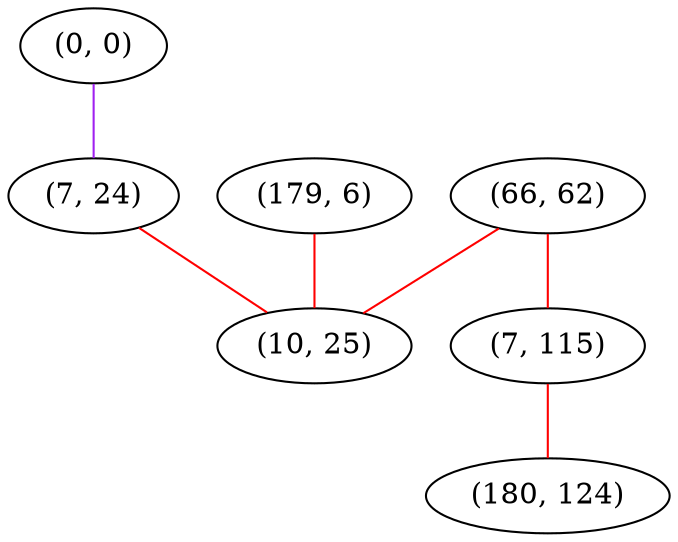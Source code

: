 graph "" {
"(0, 0)";
"(179, 6)";
"(66, 62)";
"(7, 24)";
"(10, 25)";
"(7, 115)";
"(180, 124)";
"(0, 0)" -- "(7, 24)"  [color=purple, key=0, weight=4];
"(179, 6)" -- "(10, 25)"  [color=red, key=0, weight=1];
"(66, 62)" -- "(7, 115)"  [color=red, key=0, weight=1];
"(66, 62)" -- "(10, 25)"  [color=red, key=0, weight=1];
"(7, 24)" -- "(10, 25)"  [color=red, key=0, weight=1];
"(7, 115)" -- "(180, 124)"  [color=red, key=0, weight=1];
}
